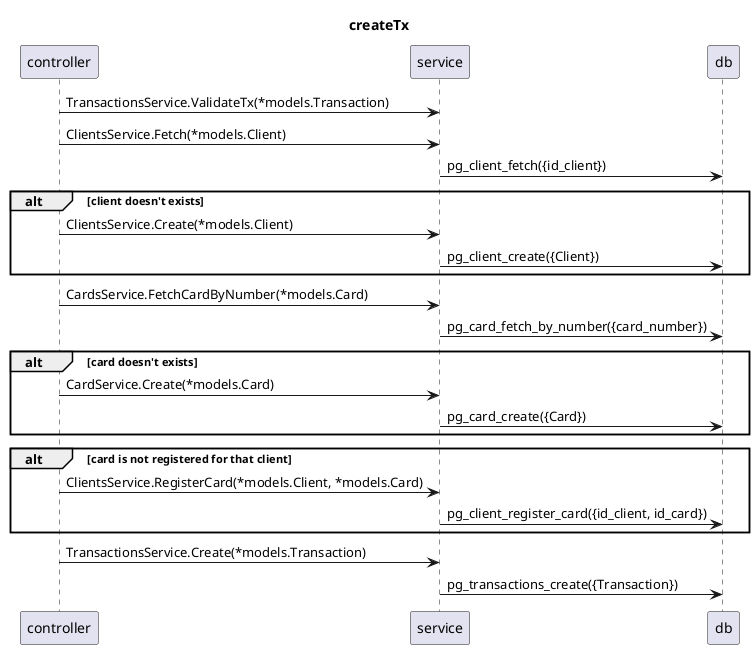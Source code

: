 @startuml
title createTx
skinparam responseMessageBelowArrow true
controller -> service : TransactionsService.ValidateTx(*models.Transaction)
controller -> service : ClientsService.Fetch(*models.Client)
service -> db : pg_client_fetch({id_client})
alt client doesn't exists

    controller -> service: ClientsService.Create(*models.Client)
    service -> db : pg_client_create({Client})

end

controller -> service : CardsService.FetchCardByNumber(*models.Card)
service -> db : pg_card_fetch_by_number({card_number})

alt card doesn't exists

    controller -> service: CardService.Create(*models.Card)
    service -> db : pg_card_create({Card})

end

alt card is not registered for that client

    controller -> service: ClientsService.RegisterCard(*models.Client, *models.Card)
    service -> db : pg_client_register_card({id_client, id_card})

end

controller -> service : TransactionsService.Create(*models.Transaction)
service -> db : pg_transactions_create({Transaction})

@enduml